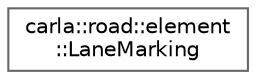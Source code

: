 digraph "类继承关系图"
{
 // INTERACTIVE_SVG=YES
 // LATEX_PDF_SIZE
  bgcolor="transparent";
  edge [fontname=Helvetica,fontsize=10,labelfontname=Helvetica,labelfontsize=10];
  node [fontname=Helvetica,fontsize=10,shape=box,height=0.2,width=0.4];
  rankdir="LR";
  Node0 [id="Node000000",label="carla::road::element\l::LaneMarking",height=0.2,width=0.4,color="grey40", fillcolor="white", style="filled",URL="$d6/dd3/structcarla_1_1road_1_1element_1_1LaneMarking.html",tooltip=" "];
}

